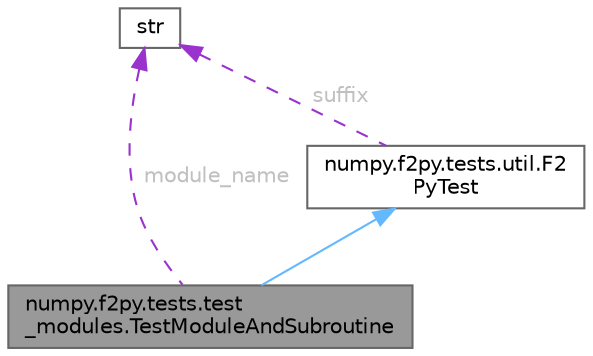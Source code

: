 digraph "numpy.f2py.tests.test_modules.TestModuleAndSubroutine"
{
 // LATEX_PDF_SIZE
  bgcolor="transparent";
  edge [fontname=Helvetica,fontsize=10,labelfontname=Helvetica,labelfontsize=10];
  node [fontname=Helvetica,fontsize=10,shape=box,height=0.2,width=0.4];
  Node1 [id="Node000001",label="numpy.f2py.tests.test\l_modules.TestModuleAndSubroutine",height=0.2,width=0.4,color="gray40", fillcolor="grey60", style="filled", fontcolor="black",tooltip=" "];
  Node2 -> Node1 [id="edge4_Node000001_Node000002",dir="back",color="steelblue1",style="solid",tooltip=" "];
  Node2 [id="Node000002",label="numpy.f2py.tests.util.F2\lPyTest",height=0.2,width=0.4,color="gray40", fillcolor="white", style="filled",URL="$classnumpy_1_1f2py_1_1tests_1_1util_1_1F2PyTest.html",tooltip=" "];
  Node3 -> Node2 [id="edge5_Node000002_Node000003",dir="back",color="darkorchid3",style="dashed",tooltip=" ",label=" suffix",fontcolor="grey" ];
  Node3 [id="Node000003",label="str",height=0.2,width=0.4,color="gray40", fillcolor="white", style="filled",tooltip=" "];
  Node3 -> Node1 [id="edge6_Node000001_Node000003",dir="back",color="darkorchid3",style="dashed",tooltip=" ",label=" module_name",fontcolor="grey" ];
}
